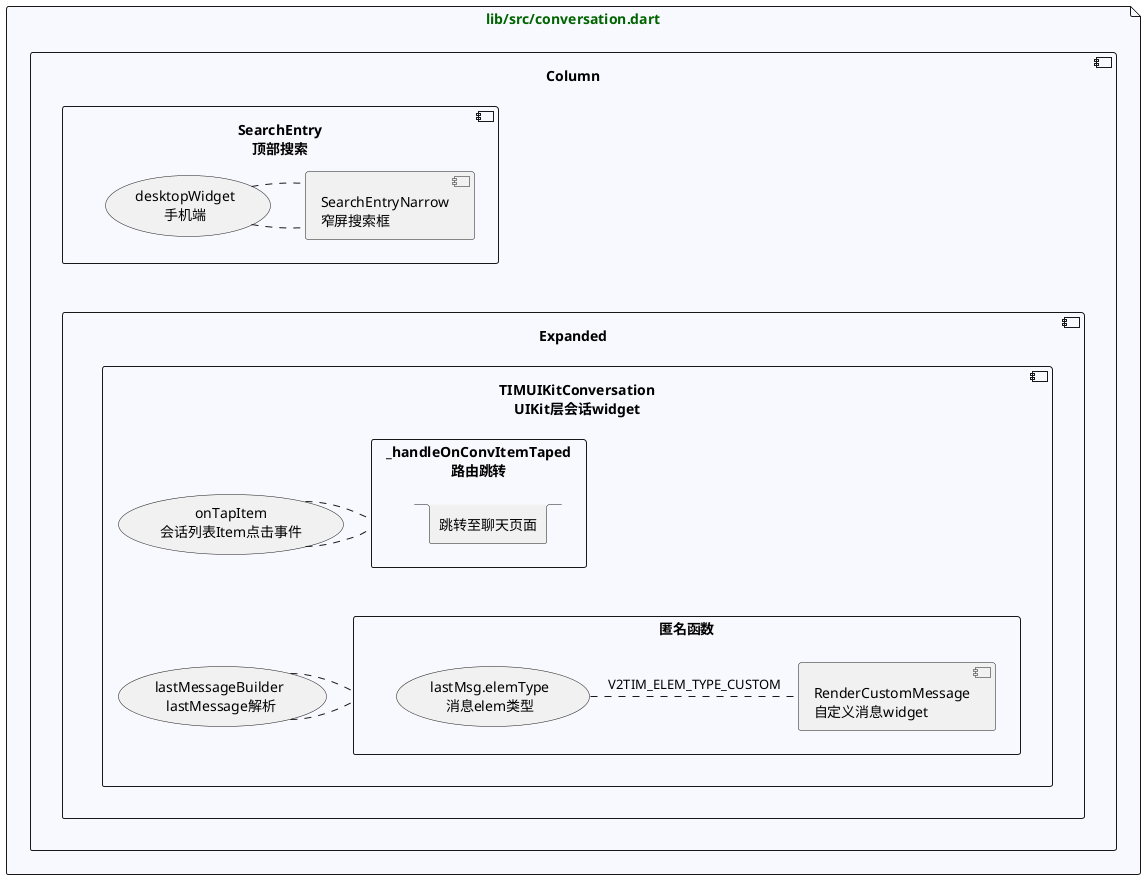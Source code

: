 @startuml
'https://plantuml.com/sequence-diagram

'属性初始化设置
skinparam file {
    FontColor #DarkGreen
    BackgroundColor #GhostWhite
}

file lib/src/conversation.dart as file_home_page_dart{
    component Column as conversation_body_Column_W{
        component SearchEntry\n顶部搜索 as conversation_SearchEntry_W{
            (desktopWidget\n手机端) as conversation_SearchEntry_desktopWidget_M
            [SearchEntryNarrow\n窄屏搜索框] as conversation_SearchEntry_SearchEntryNarrow_W

            conversation_SearchEntry_desktopWidget_M . conversation_SearchEntry_SearchEntryNarrow_W
            conversation_SearchEntry_desktopWidget_M . conversation_SearchEntry_SearchEntryNarrow_W
        }

        component Expanded as conversation_body_Expanded_W{
            component TIMUIKitConversation\nUIKit层会话widget as conversation_Expanded_W{
                (onTapItem\n会话列表Item点击事件) as conversation_TIMUIKitConversation_onTapItem_P
                rectangle _handleOnConvItemTaped\n路由跳转 as conversation_TIMUIKitConversation__handleOnConvItemTaped_M{
                    stack 跳转至聊天页面 as route_home_page_2_chat
                }
                conversation_TIMUIKitConversation_onTapItem_P .right. conversation_TIMUIKitConversation__handleOnConvItemTaped_M
                conversation_TIMUIKitConversation_onTapItem_P .right. conversation_TIMUIKitConversation__handleOnConvItemTaped_M
                
                (lastMessageBuilder\n lastMessage解析) as conversation_TIMUIKitConversation_lastMessageBuilder_P
                rectangle 匿名函数 as conversation_TIMUIKitConversation_anonymous_M{
                    (lastMsg.elemType\n消息elem类型) as conversation_TIMUIKitConversation_anonymous_elemType_M
                    [RenderCustomMessage\n自定义消息widget] as conversation_TIMUIKitConversation_anonymous_RenderCustomMessage_M
                    conversation_TIMUIKitConversation_anonymous_elemType_M .right. conversation_TIMUIKitConversation_anonymous_RenderCustomMessage_M :V2TIM_ELEM_TYPE_CUSTOM
                }
                conversation_TIMUIKitConversation_lastMessageBuilder_P .right. conversation_TIMUIKitConversation_anonymous_M
                conversation_TIMUIKitConversation_lastMessageBuilder_P .right. conversation_TIMUIKitConversation_anonymous_M
                
                conversation_TIMUIKitConversation_onTapItem_P ..[hidden] conversation_TIMUIKitConversation_lastMessageBuilder_P
            }
        }

        conversation_SearchEntry_W ..[hidden] conversation_body_Expanded_W
    }
}
@enduml